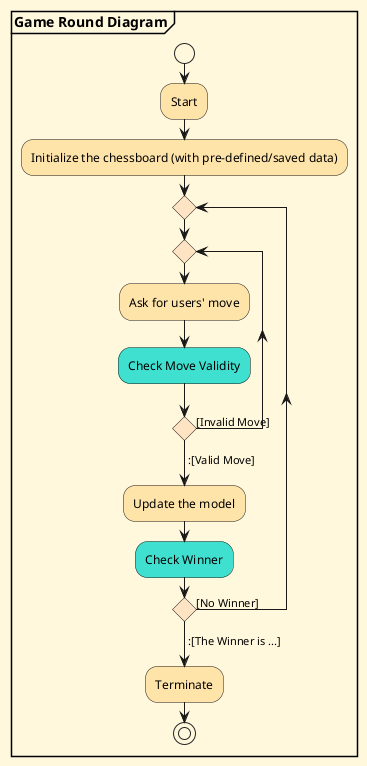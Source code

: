 @startuml
'https://plantuml.com/activity-diagram-beta

partition "**Game Round Diagram**"

<style>
activityDiagram {
  BackgroundColor #FFF8DC
  BorderColor #FFFFFF

  diamond {
    BackgroundColor #FFE4C4
  }
}
</style>

start
#FFE4AA:Start;
#FFE4AA:Initialize the chessboard (with pre-defined/saved data);

repeat
repeat
#FFE4AA:Ask for users' move;
#40E0D0:Check Move Validity;
repeat while () is ([Invalid Move])
->:[Valid Move];
#FFE4AA:Update the model;
#40E0D0:Check Winner;
repeat while () is ([No Winner])
->:[The Winner is ...];
#FFE4AA:Terminate;

stop

@enduml
